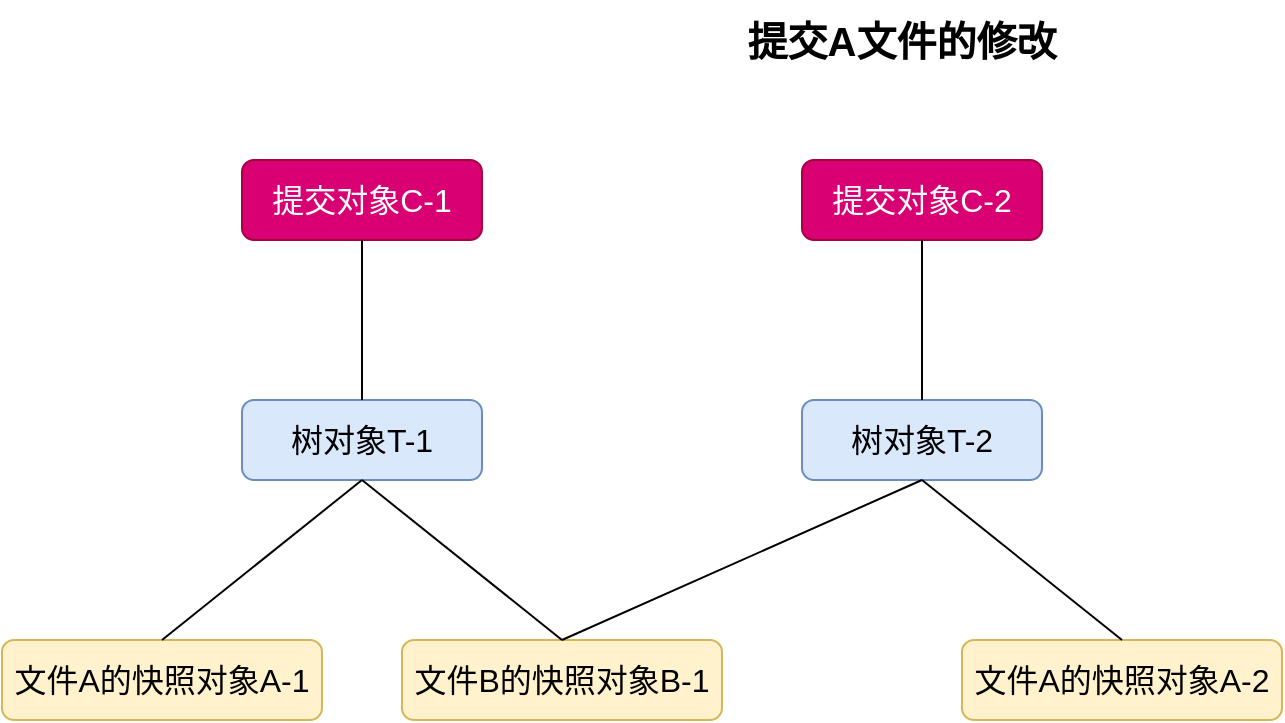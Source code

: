 <mxfile version="10.7.7" type="device"><diagram id="375WFBp_hRTM4jm_hlN-" name="第 1 页"><mxGraphModel dx="711" dy="594" grid="1" gridSize="10" guides="1" tooltips="1" connect="1" arrows="1" fold="1" page="1" pageScale="1" pageWidth="827" pageHeight="1169" math="0" shadow="0"><root><mxCell id="0"/><mxCell id="1" parent="0"/><mxCell id="X3oRouOtKrcLsmdCOY-E-1" value="&lt;font style=&quot;font-size: 16px&quot;&gt;文件A的快照对象A-1&lt;/font&gt;" style="rounded=1;whiteSpace=wrap;html=1;fillColor=#fff2cc;strokeColor=#d6b656;" vertex="1" parent="1"><mxGeometry x="40" y="400" width="160" height="40" as="geometry"/></mxCell><mxCell id="X3oRouOtKrcLsmdCOY-E-2" value="&lt;font style=&quot;font-size: 16px&quot;&gt;文件B的快照对象B-1&lt;/font&gt;" style="rounded=1;whiteSpace=wrap;html=1;fillColor=#fff2cc;strokeColor=#d6b656;" vertex="1" parent="1"><mxGeometry x="240" y="400" width="160" height="40" as="geometry"/></mxCell><mxCell id="X3oRouOtKrcLsmdCOY-E-3" value="&lt;font style=&quot;font-size: 16px&quot;&gt;树对象T-1&lt;/font&gt;" style="rounded=1;whiteSpace=wrap;html=1;fillColor=#dae8fc;strokeColor=#6c8ebf;" vertex="1" parent="1"><mxGeometry x="160" y="280" width="120" height="40" as="geometry"/></mxCell><mxCell id="X3oRouOtKrcLsmdCOY-E-4" value="&lt;font style=&quot;font-size: 16px&quot;&gt;提交对象C-1&lt;/font&gt;" style="rounded=1;whiteSpace=wrap;html=1;fillColor=#d80073;strokeColor=#A50040;fontColor=#ffffff;" vertex="1" parent="1"><mxGeometry x="160" y="160" width="120" height="40" as="geometry"/></mxCell><mxCell id="X3oRouOtKrcLsmdCOY-E-6" value="" style="endArrow=none;html=1;entryX=0.5;entryY=1;entryDx=0;entryDy=0;exitX=0.5;exitY=0;exitDx=0;exitDy=0;" edge="1" parent="1" source="X3oRouOtKrcLsmdCOY-E-1" target="X3oRouOtKrcLsmdCOY-E-3"><mxGeometry width="50" height="50" relative="1" as="geometry"><mxPoint x="100" y="410" as="sourcePoint"/><mxPoint x="150" y="360" as="targetPoint"/></mxGeometry></mxCell><mxCell id="X3oRouOtKrcLsmdCOY-E-7" value="" style="endArrow=none;html=1;exitX=0.5;exitY=0;exitDx=0;exitDy=0;entryX=0.5;entryY=1;entryDx=0;entryDy=0;" edge="1" parent="1" source="X3oRouOtKrcLsmdCOY-E-2" target="X3oRouOtKrcLsmdCOY-E-3"><mxGeometry width="50" height="50" relative="1" as="geometry"><mxPoint x="330" y="350" as="sourcePoint"/><mxPoint x="380" y="300" as="targetPoint"/></mxGeometry></mxCell><mxCell id="X3oRouOtKrcLsmdCOY-E-8" value="" style="endArrow=none;html=1;entryX=0.5;entryY=1;entryDx=0;entryDy=0;" edge="1" parent="1" source="X3oRouOtKrcLsmdCOY-E-3" target="X3oRouOtKrcLsmdCOY-E-4"><mxGeometry width="50" height="50" relative="1" as="geometry"><mxPoint x="330" y="300" as="sourcePoint"/><mxPoint x="380" y="250" as="targetPoint"/></mxGeometry></mxCell><mxCell id="X3oRouOtKrcLsmdCOY-E-9" value="&lt;font style=&quot;font-size: 16px&quot;&gt;文件A的快照对象A-2&lt;/font&gt;" style="rounded=1;whiteSpace=wrap;html=1;fillColor=#fff2cc;strokeColor=#d6b656;" vertex="1" parent="1"><mxGeometry x="520" y="400" width="160" height="40" as="geometry"/></mxCell><mxCell id="X3oRouOtKrcLsmdCOY-E-11" value="&lt;font style=&quot;font-size: 16px&quot;&gt;树对象T-2&lt;/font&gt;" style="rounded=1;whiteSpace=wrap;html=1;fillColor=#dae8fc;strokeColor=#6c8ebf;" vertex="1" parent="1"><mxGeometry x="440" y="280" width="120" height="40" as="geometry"/></mxCell><mxCell id="X3oRouOtKrcLsmdCOY-E-12" value="&lt;font style=&quot;font-size: 16px&quot;&gt;提交对象C-2&lt;/font&gt;" style="rounded=1;whiteSpace=wrap;html=1;fillColor=#d80073;strokeColor=#A50040;fontColor=#ffffff;" vertex="1" parent="1"><mxGeometry x="440" y="160" width="120" height="40" as="geometry"/></mxCell><mxCell id="X3oRouOtKrcLsmdCOY-E-13" value="" style="endArrow=none;html=1;entryX=0.5;entryY=1;entryDx=0;entryDy=0;exitX=0.5;exitY=0;exitDx=0;exitDy=0;" edge="1" parent="1" source="X3oRouOtKrcLsmdCOY-E-2" target="X3oRouOtKrcLsmdCOY-E-11"><mxGeometry width="50" height="50" relative="1" as="geometry"><mxPoint x="500" y="410" as="sourcePoint"/><mxPoint x="550" y="360" as="targetPoint"/></mxGeometry></mxCell><mxCell id="X3oRouOtKrcLsmdCOY-E-14" value="" style="endArrow=none;html=1;exitX=0.5;exitY=0;exitDx=0;exitDy=0;entryX=0.5;entryY=1;entryDx=0;entryDy=0;" edge="1" parent="1" target="X3oRouOtKrcLsmdCOY-E-11"><mxGeometry width="50" height="50" relative="1" as="geometry"><mxPoint x="600" y="400" as="sourcePoint"/><mxPoint x="660" y="300" as="targetPoint"/></mxGeometry></mxCell><mxCell id="X3oRouOtKrcLsmdCOY-E-15" value="" style="endArrow=none;html=1;entryX=0.5;entryY=1;entryDx=0;entryDy=0;" edge="1" parent="1" source="X3oRouOtKrcLsmdCOY-E-11" target="X3oRouOtKrcLsmdCOY-E-12"><mxGeometry width="50" height="50" relative="1" as="geometry"><mxPoint x="610" y="300" as="sourcePoint"/><mxPoint x="660" y="250" as="targetPoint"/></mxGeometry></mxCell><mxCell id="X3oRouOtKrcLsmdCOY-E-17" value="&lt;b&gt;&lt;font style=&quot;font-size: 20px&quot;&gt;提交A文件的修改&lt;/font&gt;&lt;/b&gt;" style="text;html=1;strokeColor=none;fillColor=none;align=center;verticalAlign=middle;whiteSpace=wrap;rounded=0;" vertex="1" parent="1"><mxGeometry x="400" y="80" width="180" height="40" as="geometry"/></mxCell></root></mxGraphModel></diagram></mxfile>